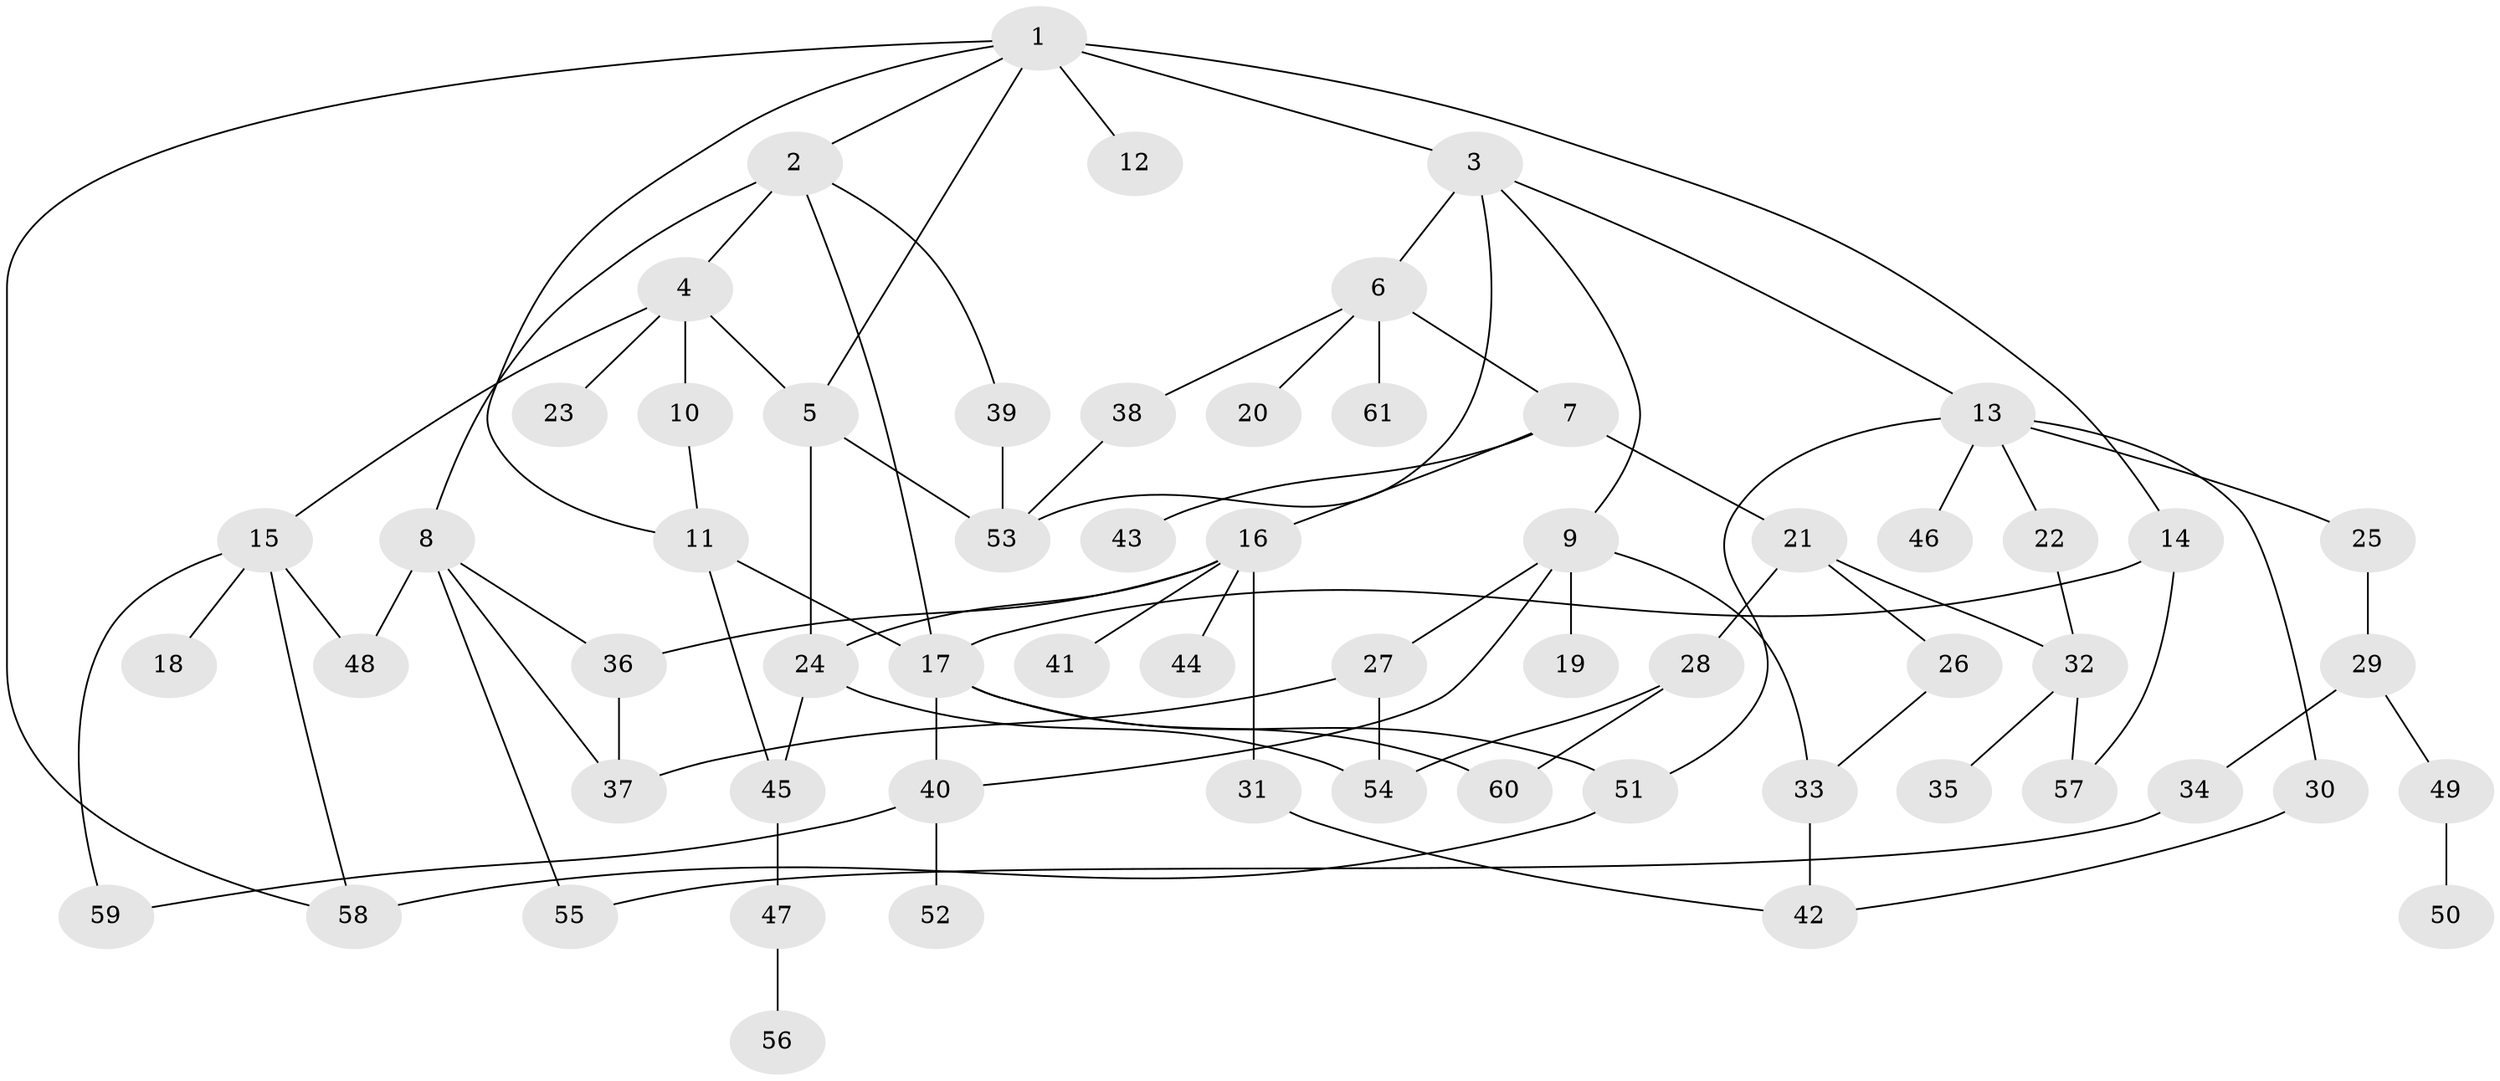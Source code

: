 // original degree distribution, {8: 0.00819672131147541, 7: 0.00819672131147541, 6: 0.040983606557377046, 4: 0.07377049180327869, 5: 0.05737704918032787, 3: 0.10655737704918032, 1: 0.2786885245901639, 2: 0.4180327868852459, 9: 0.00819672131147541}
// Generated by graph-tools (version 1.1) at 2025/34/03/09/25 02:34:27]
// undirected, 61 vertices, 87 edges
graph export_dot {
graph [start="1"]
  node [color=gray90,style=filled];
  1;
  2;
  3;
  4;
  5;
  6;
  7;
  8;
  9;
  10;
  11;
  12;
  13;
  14;
  15;
  16;
  17;
  18;
  19;
  20;
  21;
  22;
  23;
  24;
  25;
  26;
  27;
  28;
  29;
  30;
  31;
  32;
  33;
  34;
  35;
  36;
  37;
  38;
  39;
  40;
  41;
  42;
  43;
  44;
  45;
  46;
  47;
  48;
  49;
  50;
  51;
  52;
  53;
  54;
  55;
  56;
  57;
  58;
  59;
  60;
  61;
  1 -- 2 [weight=1.0];
  1 -- 3 [weight=1.0];
  1 -- 5 [weight=1.0];
  1 -- 11 [weight=1.0];
  1 -- 12 [weight=1.0];
  1 -- 14 [weight=1.0];
  1 -- 58 [weight=1.0];
  2 -- 4 [weight=1.0];
  2 -- 8 [weight=2.0];
  2 -- 17 [weight=1.0];
  2 -- 39 [weight=1.0];
  3 -- 6 [weight=1.0];
  3 -- 9 [weight=1.0];
  3 -- 13 [weight=1.0];
  3 -- 53 [weight=1.0];
  4 -- 5 [weight=1.0];
  4 -- 10 [weight=1.0];
  4 -- 15 [weight=1.0];
  4 -- 23 [weight=1.0];
  5 -- 24 [weight=1.0];
  5 -- 53 [weight=1.0];
  6 -- 7 [weight=1.0];
  6 -- 20 [weight=1.0];
  6 -- 38 [weight=1.0];
  6 -- 61 [weight=1.0];
  7 -- 16 [weight=1.0];
  7 -- 21 [weight=1.0];
  7 -- 43 [weight=1.0];
  8 -- 36 [weight=1.0];
  8 -- 37 [weight=1.0];
  8 -- 48 [weight=1.0];
  8 -- 55 [weight=1.0];
  9 -- 19 [weight=1.0];
  9 -- 27 [weight=1.0];
  9 -- 33 [weight=1.0];
  9 -- 40 [weight=1.0];
  10 -- 11 [weight=1.0];
  11 -- 17 [weight=1.0];
  11 -- 45 [weight=1.0];
  13 -- 22 [weight=1.0];
  13 -- 25 [weight=1.0];
  13 -- 30 [weight=1.0];
  13 -- 46 [weight=1.0];
  13 -- 51 [weight=1.0];
  14 -- 17 [weight=1.0];
  14 -- 57 [weight=1.0];
  15 -- 18 [weight=1.0];
  15 -- 48 [weight=1.0];
  15 -- 58 [weight=1.0];
  15 -- 59 [weight=1.0];
  16 -- 24 [weight=1.0];
  16 -- 31 [weight=1.0];
  16 -- 36 [weight=1.0];
  16 -- 41 [weight=3.0];
  16 -- 44 [weight=1.0];
  17 -- 40 [weight=1.0];
  17 -- 51 [weight=1.0];
  17 -- 60 [weight=1.0];
  21 -- 26 [weight=1.0];
  21 -- 28 [weight=4.0];
  21 -- 32 [weight=1.0];
  22 -- 32 [weight=1.0];
  24 -- 45 [weight=1.0];
  24 -- 54 [weight=1.0];
  25 -- 29 [weight=1.0];
  26 -- 33 [weight=1.0];
  27 -- 37 [weight=1.0];
  27 -- 54 [weight=1.0];
  28 -- 54 [weight=1.0];
  28 -- 60 [weight=1.0];
  29 -- 34 [weight=1.0];
  29 -- 49 [weight=1.0];
  30 -- 42 [weight=1.0];
  31 -- 42 [weight=1.0];
  32 -- 35 [weight=1.0];
  32 -- 57 [weight=1.0];
  33 -- 42 [weight=1.0];
  34 -- 55 [weight=1.0];
  36 -- 37 [weight=1.0];
  38 -- 53 [weight=1.0];
  39 -- 53 [weight=3.0];
  40 -- 52 [weight=1.0];
  40 -- 59 [weight=1.0];
  45 -- 47 [weight=1.0];
  47 -- 56 [weight=1.0];
  49 -- 50 [weight=1.0];
  51 -- 58 [weight=2.0];
}
